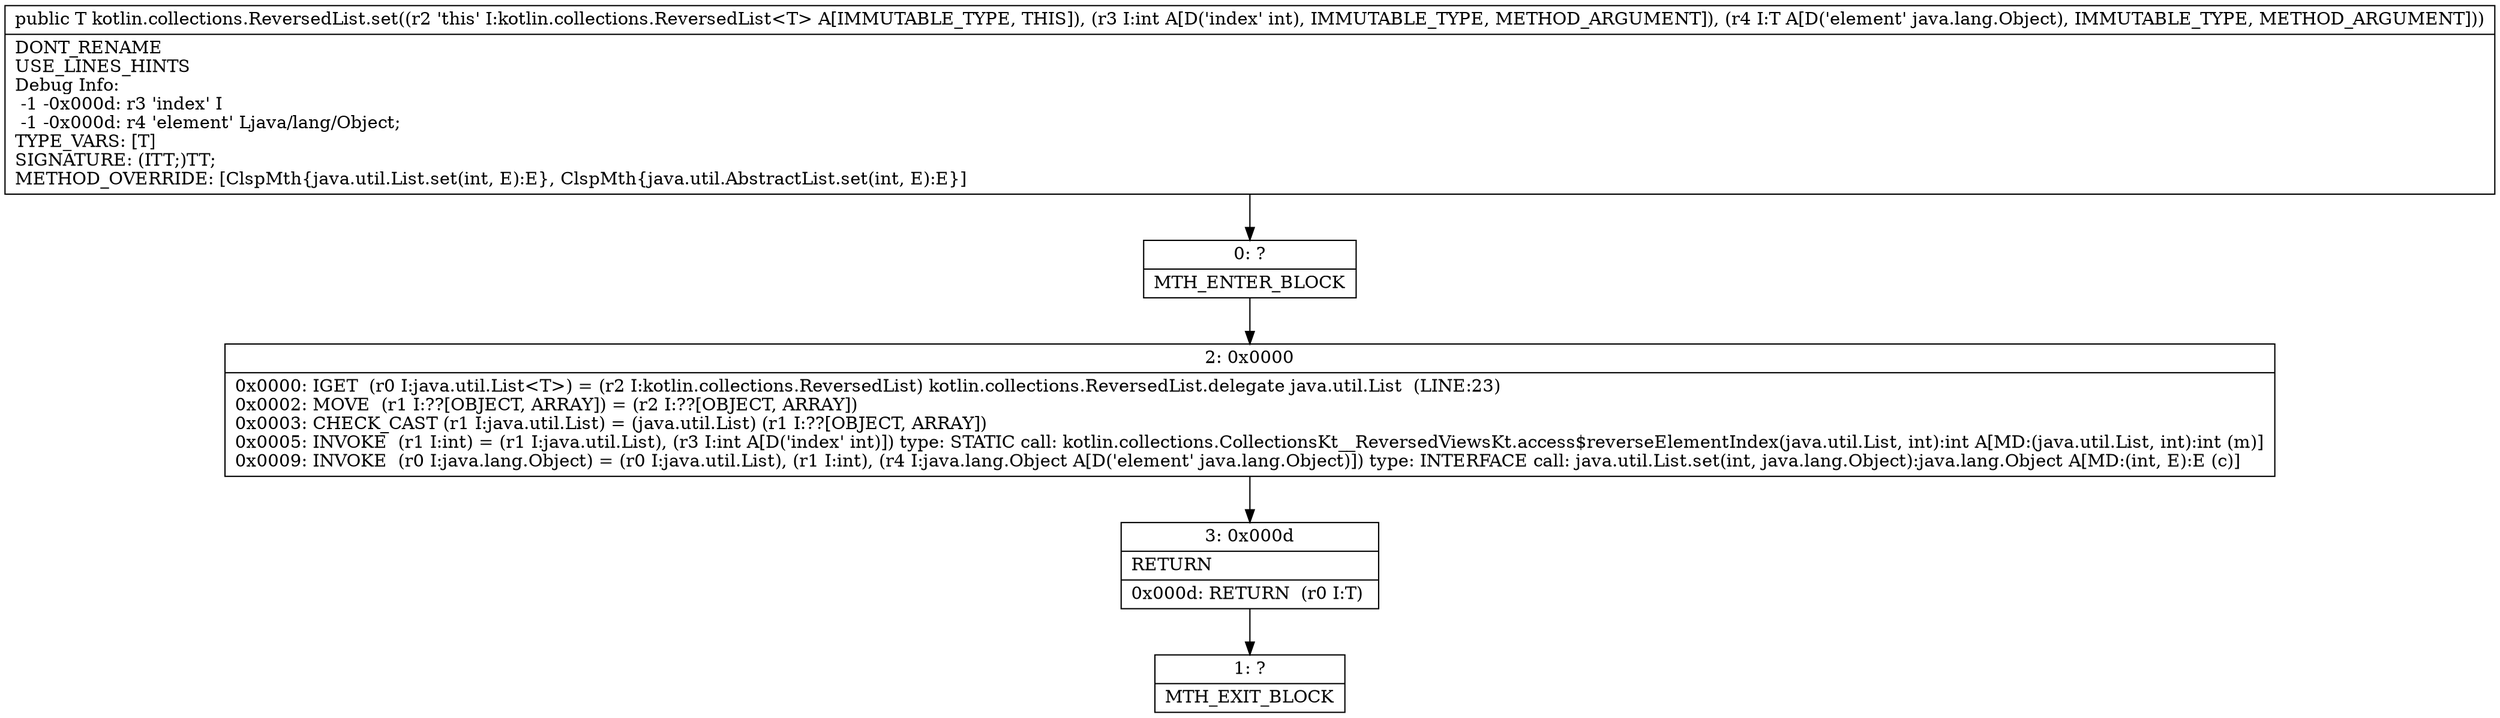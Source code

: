 digraph "CFG forkotlin.collections.ReversedList.set(ILjava\/lang\/Object;)Ljava\/lang\/Object;" {
Node_0 [shape=record,label="{0\:\ ?|MTH_ENTER_BLOCK\l}"];
Node_2 [shape=record,label="{2\:\ 0x0000|0x0000: IGET  (r0 I:java.util.List\<T\>) = (r2 I:kotlin.collections.ReversedList) kotlin.collections.ReversedList.delegate java.util.List  (LINE:23)\l0x0002: MOVE  (r1 I:??[OBJECT, ARRAY]) = (r2 I:??[OBJECT, ARRAY]) \l0x0003: CHECK_CAST (r1 I:java.util.List) = (java.util.List) (r1 I:??[OBJECT, ARRAY]) \l0x0005: INVOKE  (r1 I:int) = (r1 I:java.util.List), (r3 I:int A[D('index' int)]) type: STATIC call: kotlin.collections.CollectionsKt__ReversedViewsKt.access$reverseElementIndex(java.util.List, int):int A[MD:(java.util.List, int):int (m)]\l0x0009: INVOKE  (r0 I:java.lang.Object) = (r0 I:java.util.List), (r1 I:int), (r4 I:java.lang.Object A[D('element' java.lang.Object)]) type: INTERFACE call: java.util.List.set(int, java.lang.Object):java.lang.Object A[MD:(int, E):E (c)]\l}"];
Node_3 [shape=record,label="{3\:\ 0x000d|RETURN\l|0x000d: RETURN  (r0 I:T) \l}"];
Node_1 [shape=record,label="{1\:\ ?|MTH_EXIT_BLOCK\l}"];
MethodNode[shape=record,label="{public T kotlin.collections.ReversedList.set((r2 'this' I:kotlin.collections.ReversedList\<T\> A[IMMUTABLE_TYPE, THIS]), (r3 I:int A[D('index' int), IMMUTABLE_TYPE, METHOD_ARGUMENT]), (r4 I:T A[D('element' java.lang.Object), IMMUTABLE_TYPE, METHOD_ARGUMENT]))  | DONT_RENAME\lUSE_LINES_HINTS\lDebug Info:\l  \-1 \-0x000d: r3 'index' I\l  \-1 \-0x000d: r4 'element' Ljava\/lang\/Object;\lTYPE_VARS: [T]\lSIGNATURE: (ITT;)TT;\lMETHOD_OVERRIDE: [ClspMth\{java.util.List.set(int, E):E\}, ClspMth\{java.util.AbstractList.set(int, E):E\}]\l}"];
MethodNode -> Node_0;Node_0 -> Node_2;
Node_2 -> Node_3;
Node_3 -> Node_1;
}

